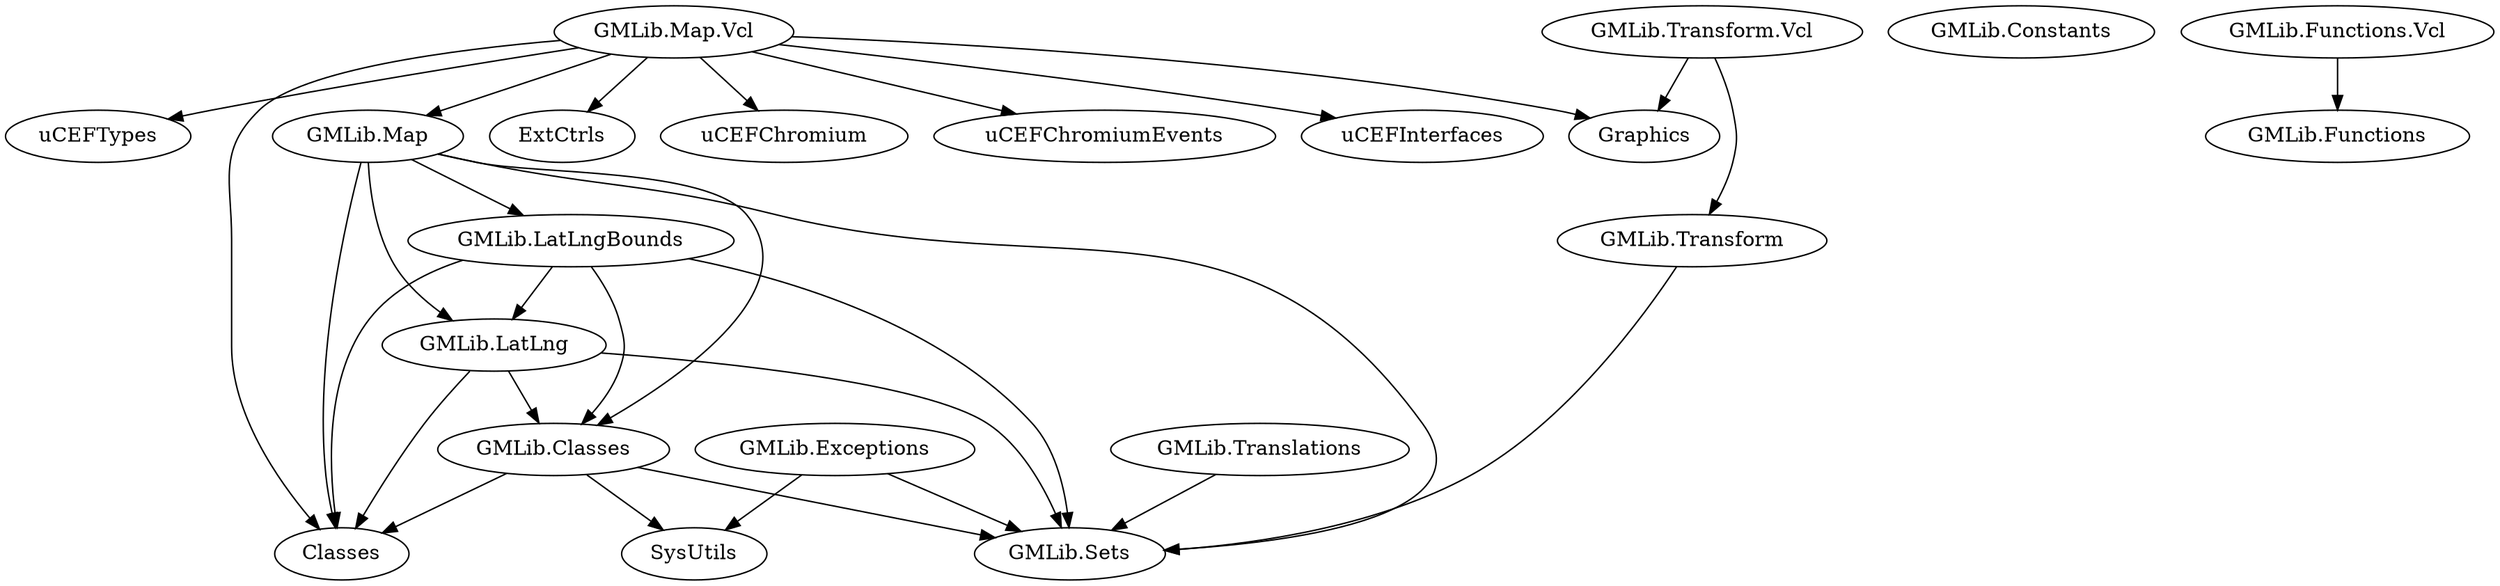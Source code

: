 DiGraph Uses {
  "GMLib.Classes" -> "SysUtils"
  "GMLib.Classes" -> "Classes"
  "GMLib.Classes" -> "GMLib.Sets"
  "GMLib.Classes" [href="GMLib.Classes.html"]
  "GMLib.Constants" [href="GMLib.Constants.html"]
  "GMLib.Exceptions" -> "SysUtils"
  "GMLib.Exceptions" -> "GMLib.Sets"
  "GMLib.Exceptions" [href="GMLib.Exceptions.html"]
  "GMLib.Functions" [href="GMLib.Functions.html"]
  "GMLib.Functions.Vcl" -> "GMLib.Functions"
  "GMLib.Functions.Vcl" [href="GMLib.Functions.Vcl.html"]
  "GMLib.LatLng" -> "Classes"
  "GMLib.LatLng" -> "GMLib.Sets"
  "GMLib.LatLng" -> "GMLib.Classes"
  "GMLib.LatLng" [href="GMLib.LatLng.html"]
  "GMLib.LatLngBounds" -> "Classes"
  "GMLib.LatLngBounds" -> "GMLib.Classes"
  "GMLib.LatLngBounds" -> "GMLib.Sets"
  "GMLib.LatLngBounds" -> "GMLib.LatLng"
  "GMLib.LatLngBounds" [href="GMLib.LatLngBounds.html"]
  "GMLib.Map" -> "Classes"
  "GMLib.Map" -> "GMLib.Classes"
  "GMLib.Map" -> "GMLib.Sets"
  "GMLib.Map" -> "GMLib.LatLng"
  "GMLib.Map" -> "GMLib.LatLngBounds"
  "GMLib.Map" [href="GMLib.Map.html"]
  "GMLib.Map.Vcl" -> "Graphics"
  "GMLib.Map.Vcl" -> "Classes"
  "GMLib.Map.Vcl" -> "ExtCtrls"
  "GMLib.Map.Vcl" -> "uCEFChromium"
  "GMLib.Map.Vcl" -> "uCEFChromiumEvents"
  "GMLib.Map.Vcl" -> "uCEFInterfaces"
  "GMLib.Map.Vcl" -> "uCEFTypes"
  "GMLib.Map.Vcl" -> "GMLib.Map"
  "GMLib.Map.Vcl" [href="GMLib.Map.Vcl.html"]
  "GMLib.Sets" [href="GMLib.Sets.html"]
  "GMLib.Transform" -> "GMLib.Sets"
  "GMLib.Transform" [href="GMLib.Transform.html"]
  "GMLib.Transform.Vcl" -> "Graphics"
  "GMLib.Transform.Vcl" -> "GMLib.Transform"
  "GMLib.Transform.Vcl" [href="GMLib.Transform.Vcl.html"]
  "GMLib.Translations" -> "GMLib.Sets"
  "GMLib.Translations" [href="GMLib.Translations.html"]
}
